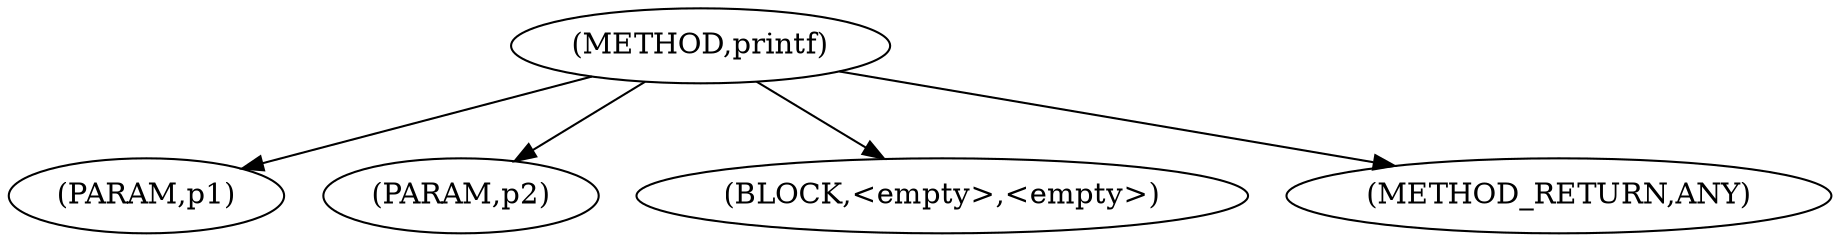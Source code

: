 digraph "printf" {  
"105" [label = <(METHOD,printf)> ]
"106" [label = <(PARAM,p1)> ]
"107" [label = <(PARAM,p2)> ]
"108" [label = <(BLOCK,&lt;empty&gt;,&lt;empty&gt;)> ]
"109" [label = <(METHOD_RETURN,ANY)> ]
  "105" -> "106" 
  "105" -> "108" 
  "105" -> "107" 
  "105" -> "109" 
}
